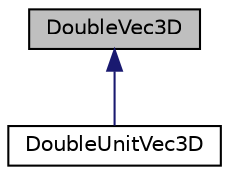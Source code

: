 digraph "DoubleVec3D"
{
 // INTERACTIVE_SVG=YES
 // LATEX_PDF_SIZE
  edge [fontname="Helvetica",fontsize="10",labelfontname="Helvetica",labelfontsize="10"];
  node [fontname="Helvetica",fontsize="10",shape=record];
  Node1 [label="DoubleVec3D",height=0.2,width=0.4,color="black", fillcolor="grey75", style="filled", fontcolor="black",tooltip="A three-dimensional vector using double values."];
  Node1 -> Node2 [dir="back",color="midnightblue",fontsize="10",style="solid",fontname="Helvetica"];
  Node2 [label="DoubleUnitVec3D",height=0.2,width=0.4,color="black", fillcolor="white", style="filled",URL="$class_double_unit_vec3_d.html",tooltip="A three-dimensional unit vector using doubles."];
}
